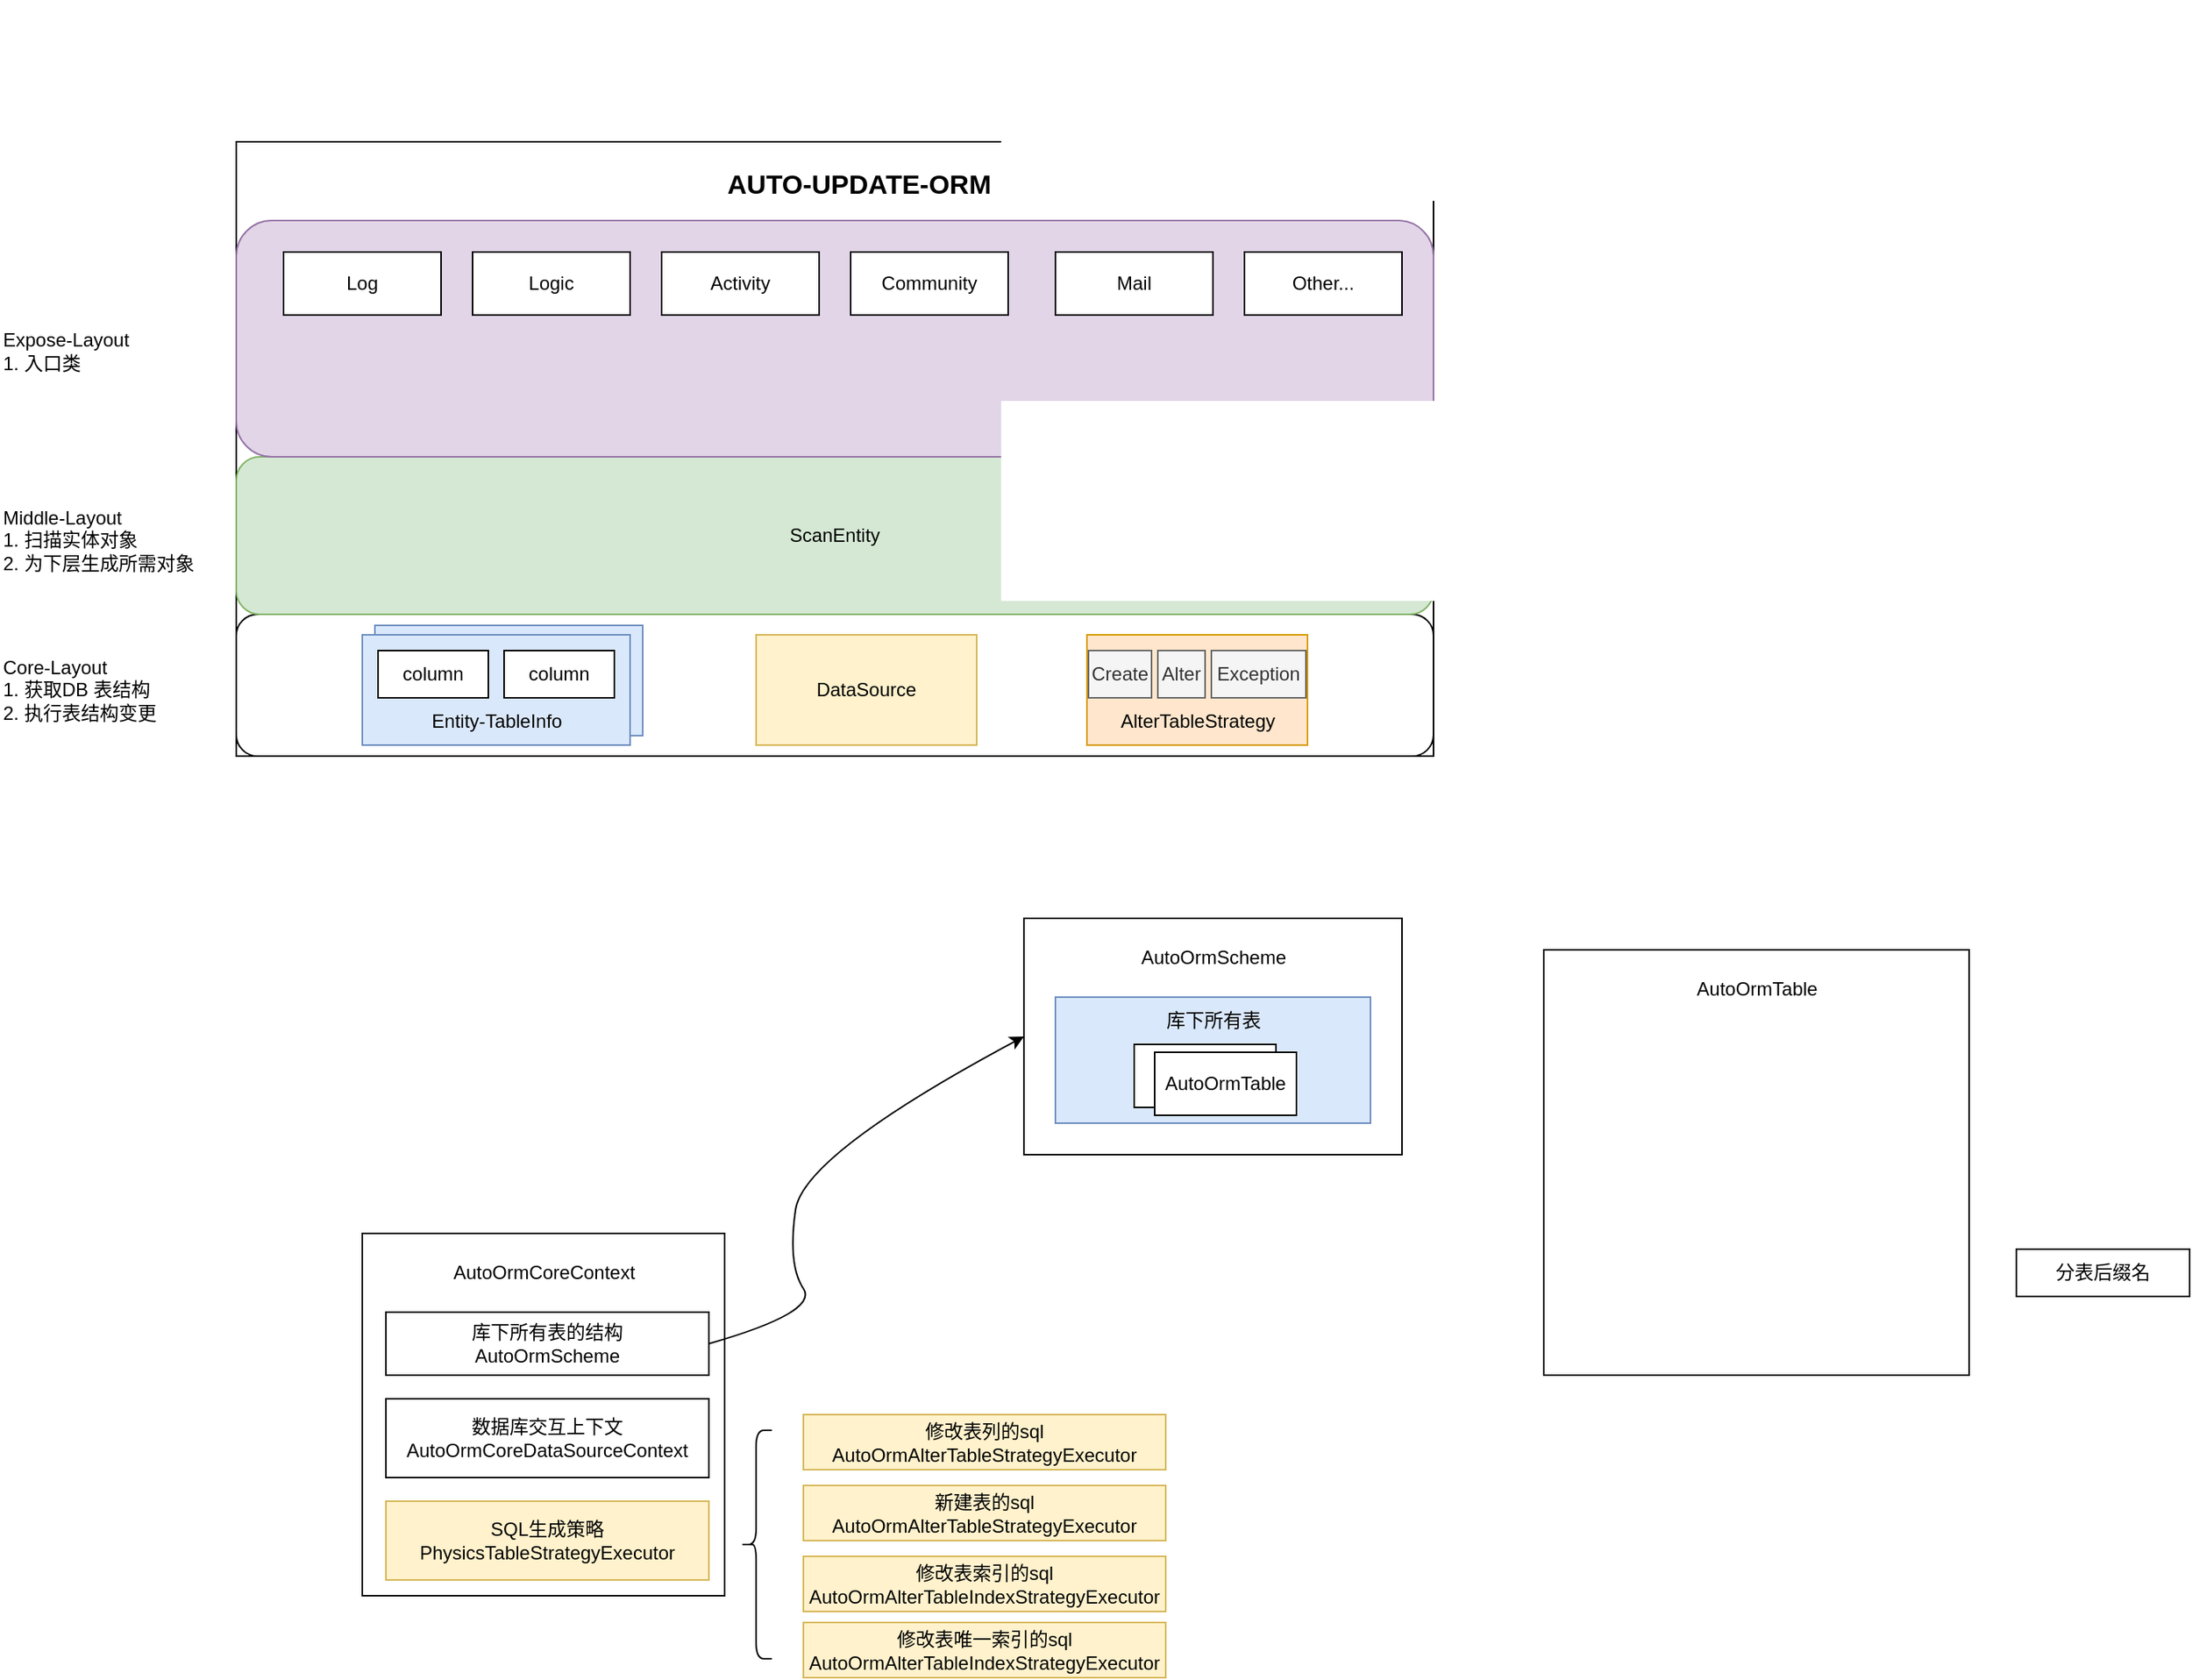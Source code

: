 <mxfile version="21.7.2" type="github">
  <diagram name="第 1 页" id="UAg1QHeCWXkbtHn-mjAL">
    <mxGraphModel dx="1259" dy="673" grid="1" gridSize="10" guides="1" tooltips="1" connect="1" arrows="1" fold="1" page="1" pageScale="1" pageWidth="4681" pageHeight="3300" math="0" shadow="0">
      <root>
        <mxCell id="0" />
        <mxCell id="1" parent="0" />
        <mxCell id="5yK1seOJFyMycGlqHDNQ-27" value="" style="group;" parent="1" vertex="1" connectable="0">
          <mxGeometry x="340" y="187" width="900" height="480" as="geometry" />
        </mxCell>
        <mxCell id="5yK1seOJFyMycGlqHDNQ-3" value="" style="rounded=0;whiteSpace=wrap;html=1;" parent="5yK1seOJFyMycGlqHDNQ-27" vertex="1">
          <mxGeometry y="90" width="760" height="390" as="geometry" />
        </mxCell>
        <mxCell id="5yK1seOJFyMycGlqHDNQ-4" value="" style="rounded=1;whiteSpace=wrap;html=1;" parent="5yK1seOJFyMycGlqHDNQ-27" vertex="1">
          <mxGeometry y="390" width="760" height="90" as="geometry" />
        </mxCell>
        <mxCell id="5yK1seOJFyMycGlqHDNQ-28" value="ScanEntity" style="rounded=1;whiteSpace=wrap;html=1;fillColor=#d5e8d4;strokeColor=#82b366;" parent="5yK1seOJFyMycGlqHDNQ-27" vertex="1">
          <mxGeometry y="290" width="760" height="100" as="geometry" />
        </mxCell>
        <mxCell id="5yK1seOJFyMycGlqHDNQ-33" value="" style="rounded=1;whiteSpace=wrap;html=1;fillColor=#e1d5e7;strokeColor=#9673a6;" parent="5yK1seOJFyMycGlqHDNQ-27" vertex="1">
          <mxGeometry y="140" width="760" height="150" as="geometry" />
        </mxCell>
        <mxCell id="5yK1seOJFyMycGlqHDNQ-34" value="Log" style="whiteSpace=wrap;html=1;" parent="5yK1seOJFyMycGlqHDNQ-27" vertex="1">
          <mxGeometry x="30" y="160" width="100" height="40" as="geometry" />
        </mxCell>
        <mxCell id="5yK1seOJFyMycGlqHDNQ-41" value="Logic" style="whiteSpace=wrap;html=1;" parent="5yK1seOJFyMycGlqHDNQ-27" vertex="1">
          <mxGeometry x="150" y="160" width="100" height="40" as="geometry" />
        </mxCell>
        <mxCell id="5yK1seOJFyMycGlqHDNQ-42" value="Activity" style="whiteSpace=wrap;html=1;" parent="5yK1seOJFyMycGlqHDNQ-27" vertex="1">
          <mxGeometry x="270" y="160" width="100" height="40" as="geometry" />
        </mxCell>
        <mxCell id="5yK1seOJFyMycGlqHDNQ-43" value="Community" style="whiteSpace=wrap;html=1;" parent="5yK1seOJFyMycGlqHDNQ-27" vertex="1">
          <mxGeometry x="390" y="160" width="100" height="40" as="geometry" />
        </mxCell>
        <mxCell id="5yK1seOJFyMycGlqHDNQ-44" value="Mail" style="whiteSpace=wrap;html=1;" parent="5yK1seOJFyMycGlqHDNQ-27" vertex="1">
          <mxGeometry x="520" y="160" width="100" height="40" as="geometry" />
        </mxCell>
        <mxCell id="5yK1seOJFyMycGlqHDNQ-45" value="Other..." style="whiteSpace=wrap;html=1;" parent="5yK1seOJFyMycGlqHDNQ-27" vertex="1">
          <mxGeometry x="640" y="160" width="100" height="40" as="geometry" />
        </mxCell>
        <mxCell id="5yK1seOJFyMycGlqHDNQ-47" value="AUTO-UPDATE-ORM" style="text;html=1;align=center;verticalAlign=middle;resizable=0;points=[];autosize=1;strokeColor=none;fillColor=none;fontSize=17;fontStyle=1" parent="5yK1seOJFyMycGlqHDNQ-27" vertex="1">
          <mxGeometry x="300" y="103" width="190" height="30" as="geometry" />
        </mxCell>
        <mxCell id="5yK1seOJFyMycGlqHDNQ-6" value="Core-Layout&lt;br&gt;1. 获取DB 表结构&lt;br&gt;2. 执行表结构变更" style="text;html=1;align=left;verticalAlign=middle;resizable=0;points=[];autosize=1;strokeColor=none;fillColor=none;" parent="1" vertex="1">
          <mxGeometry x="190" y="595" width="120" height="60" as="geometry" />
        </mxCell>
        <mxCell id="5yK1seOJFyMycGlqHDNQ-7" value="DataSource" style="rounded=0;whiteSpace=wrap;html=1;fillColor=#fff2cc;strokeColor=#d6b656;" parent="1" vertex="1">
          <mxGeometry x="670" y="590" width="140" height="70" as="geometry" />
        </mxCell>
        <mxCell id="5yK1seOJFyMycGlqHDNQ-25" value="" style="group" parent="1" vertex="1" connectable="0">
          <mxGeometry x="880" y="590" width="140" height="70" as="geometry" />
        </mxCell>
        <mxCell id="5yK1seOJFyMycGlqHDNQ-19" value="" style="rounded=0;whiteSpace=wrap;html=1;fillColor=#ffe6cc;strokeColor=#d79b00;" parent="5yK1seOJFyMycGlqHDNQ-25" vertex="1">
          <mxGeometry width="140" height="70" as="geometry" />
        </mxCell>
        <mxCell id="5yK1seOJFyMycGlqHDNQ-21" value="AlterTableStrategy" style="text;html=1;align=center;verticalAlign=middle;resizable=0;points=[];autosize=1;strokeColor=none;fillColor=none;" parent="5yK1seOJFyMycGlqHDNQ-25" vertex="1">
          <mxGeometry x="10" y="40" width="120" height="30" as="geometry" />
        </mxCell>
        <mxCell id="5yK1seOJFyMycGlqHDNQ-22" value="Create" style="rounded=0;whiteSpace=wrap;html=1;fillColor=#f5f5f5;fontColor=#333333;strokeColor=#666666;" parent="5yK1seOJFyMycGlqHDNQ-25" vertex="1">
          <mxGeometry x="1" y="10" width="40" height="30" as="geometry" />
        </mxCell>
        <mxCell id="5yK1seOJFyMycGlqHDNQ-23" value="Alter" style="rounded=0;whiteSpace=wrap;html=1;fillColor=#f5f5f5;fontColor=#333333;strokeColor=#666666;" parent="5yK1seOJFyMycGlqHDNQ-25" vertex="1">
          <mxGeometry x="45" y="10" width="30" height="30" as="geometry" />
        </mxCell>
        <mxCell id="5yK1seOJFyMycGlqHDNQ-24" value="Exception" style="rounded=0;whiteSpace=wrap;html=1;fillColor=#f5f5f5;fontColor=#333333;strokeColor=#666666;" parent="5yK1seOJFyMycGlqHDNQ-25" vertex="1">
          <mxGeometry x="79" y="10" width="60" height="30" as="geometry" />
        </mxCell>
        <mxCell id="5yK1seOJFyMycGlqHDNQ-26" value="" style="group" parent="1" vertex="1" connectable="0">
          <mxGeometry x="420" y="584" width="178" height="76" as="geometry" />
        </mxCell>
        <mxCell id="5yK1seOJFyMycGlqHDNQ-14" value="" style="rounded=0;whiteSpace=wrap;html=1;fillColor=#dae8fc;strokeColor=#6c8ebf;" parent="5yK1seOJFyMycGlqHDNQ-26" vertex="1">
          <mxGeometry x="8" width="170" height="70" as="geometry" />
        </mxCell>
        <mxCell id="5yK1seOJFyMycGlqHDNQ-5" value="" style="rounded=0;whiteSpace=wrap;html=1;fillColor=#dae8fc;strokeColor=#6c8ebf;" parent="5yK1seOJFyMycGlqHDNQ-26" vertex="1">
          <mxGeometry y="6" width="170" height="70" as="geometry" />
        </mxCell>
        <mxCell id="5yK1seOJFyMycGlqHDNQ-10" value="Entity-TableInfo" style="text;html=1;align=center;verticalAlign=middle;resizable=0;points=[];autosize=1;strokeColor=none;fillColor=none;" parent="5yK1seOJFyMycGlqHDNQ-26" vertex="1">
          <mxGeometry x="30" y="46" width="110" height="30" as="geometry" />
        </mxCell>
        <mxCell id="5yK1seOJFyMycGlqHDNQ-12" value="column" style="rounded=0;whiteSpace=wrap;html=1;" parent="5yK1seOJFyMycGlqHDNQ-26" vertex="1">
          <mxGeometry x="10" y="16" width="70" height="30" as="geometry" />
        </mxCell>
        <mxCell id="5yK1seOJFyMycGlqHDNQ-13" value="column" style="rounded=0;whiteSpace=wrap;html=1;" parent="5yK1seOJFyMycGlqHDNQ-26" vertex="1">
          <mxGeometry x="90" y="16" width="70" height="30" as="geometry" />
        </mxCell>
        <mxCell id="5yK1seOJFyMycGlqHDNQ-32" value="Middle-Layout&lt;br&gt;1. 扫描实体对象&lt;br&gt;2. 为下层生成所需对象" style="text;html=1;align=left;verticalAlign=middle;resizable=0;points=[];autosize=1;strokeColor=none;fillColor=none;" parent="1" vertex="1">
          <mxGeometry x="190" y="500" width="140" height="60" as="geometry" />
        </mxCell>
        <mxCell id="5yK1seOJFyMycGlqHDNQ-46" value="Expose-Layout&lt;br&gt;1. 入口类" style="text;html=1;align=left;verticalAlign=middle;resizable=0;points=[];autosize=1;strokeColor=none;fillColor=none;" parent="1" vertex="1">
          <mxGeometry x="190" y="390" width="100" height="40" as="geometry" />
        </mxCell>
        <mxCell id="KjNFaDXAHhMrWs6GbARq-1" value="" style="rounded=0;whiteSpace=wrap;html=1;" vertex="1" parent="1">
          <mxGeometry x="420" y="970" width="230" height="230" as="geometry" />
        </mxCell>
        <mxCell id="KjNFaDXAHhMrWs6GbARq-2" value="AutoOrmCoreContext" style="text;html=1;align=center;verticalAlign=middle;resizable=0;points=[];autosize=1;strokeColor=none;fillColor=none;" vertex="1" parent="1">
          <mxGeometry x="465" y="980" width="140" height="30" as="geometry" />
        </mxCell>
        <mxCell id="KjNFaDXAHhMrWs6GbARq-4" value="库下所有表的结构&lt;br&gt;AutoOrmScheme" style="rounded=0;whiteSpace=wrap;html=1;" vertex="1" parent="1">
          <mxGeometry x="435" y="1020" width="205" height="40" as="geometry" />
        </mxCell>
        <mxCell id="KjNFaDXAHhMrWs6GbARq-5" value="数据库交互上下文&lt;br&gt;AutoOrmCoreDataSourceContext" style="whiteSpace=wrap;html=1;" vertex="1" parent="1">
          <mxGeometry x="435" y="1075" width="205" height="50" as="geometry" />
        </mxCell>
        <mxCell id="KjNFaDXAHhMrWs6GbARq-6" value="SQL生成策略&lt;br&gt;PhysicsTableStrategyExecutor" style="whiteSpace=wrap;html=1;fillColor=#fff2cc;strokeColor=#d6b656;" vertex="1" parent="1">
          <mxGeometry x="435" y="1140" width="205" height="50" as="geometry" />
        </mxCell>
        <mxCell id="KjNFaDXAHhMrWs6GbARq-7" value="" style="shape=curlyBracket;whiteSpace=wrap;html=1;rounded=1;labelPosition=left;verticalLabelPosition=middle;align=right;verticalAlign=middle;" vertex="1" parent="1">
          <mxGeometry x="660" y="1095" width="20" height="145" as="geometry" />
        </mxCell>
        <mxCell id="KjNFaDXAHhMrWs6GbARq-8" value="修改表列的sql&lt;br&gt;AutoOrmAlterTableStrategyExecutor" style="whiteSpace=wrap;html=1;fillColor=#fff2cc;strokeColor=#d6b656;" vertex="1" parent="1">
          <mxGeometry x="700" y="1085" width="230" height="35" as="geometry" />
        </mxCell>
        <mxCell id="KjNFaDXAHhMrWs6GbARq-9" value="新建表的sql&lt;br&gt;AutoOrmAlterTableStrategyExecutor" style="whiteSpace=wrap;html=1;fillColor=#fff2cc;strokeColor=#d6b656;" vertex="1" parent="1">
          <mxGeometry x="700" y="1130" width="230" height="35" as="geometry" />
        </mxCell>
        <mxCell id="KjNFaDXAHhMrWs6GbARq-10" value="修改表索引的sql&lt;br&gt;AutoOrmAlterTableIndexStrategyExecutor" style="whiteSpace=wrap;html=1;fillColor=#fff2cc;strokeColor=#d6b656;" vertex="1" parent="1">
          <mxGeometry x="700" y="1175" width="230" height="35" as="geometry" />
        </mxCell>
        <mxCell id="KjNFaDXAHhMrWs6GbARq-11" value="修改表唯一索引的sql&lt;br&gt;AutoOrmAlterTableIndexStrategyExecutor" style="whiteSpace=wrap;html=1;fillColor=#fff2cc;strokeColor=#d6b656;" vertex="1" parent="1">
          <mxGeometry x="700" y="1217" width="230" height="35" as="geometry" />
        </mxCell>
        <mxCell id="KjNFaDXAHhMrWs6GbARq-12" value="" style="whiteSpace=wrap;html=1;" vertex="1" parent="1">
          <mxGeometry x="840" y="770" width="240" height="150" as="geometry" />
        </mxCell>
        <mxCell id="KjNFaDXAHhMrWs6GbARq-13" value="AutoOrmScheme" style="text;html=1;align=center;verticalAlign=middle;resizable=0;points=[];autosize=1;strokeColor=none;fillColor=none;" vertex="1" parent="1">
          <mxGeometry x="900" y="780" width="120" height="30" as="geometry" />
        </mxCell>
        <mxCell id="KjNFaDXAHhMrWs6GbARq-16" value="" style="group;fillColor=#dae8fc;strokeColor=#6c8ebf;" vertex="1" connectable="0" parent="1">
          <mxGeometry x="860" y="820" width="200" height="80" as="geometry" />
        </mxCell>
        <mxCell id="KjNFaDXAHhMrWs6GbARq-14" value="" style="whiteSpace=wrap;html=1;fillColor=#dae8fc;strokeColor=#6c8ebf;" vertex="1" parent="KjNFaDXAHhMrWs6GbARq-16">
          <mxGeometry width="200" height="80" as="geometry" />
        </mxCell>
        <mxCell id="KjNFaDXAHhMrWs6GbARq-15" value="库下所有表" style="text;html=1;align=center;verticalAlign=middle;resizable=0;points=[];autosize=1;strokeColor=none;fillColor=none;" vertex="1" parent="KjNFaDXAHhMrWs6GbARq-16">
          <mxGeometry x="60" width="80" height="30" as="geometry" />
        </mxCell>
        <mxCell id="KjNFaDXAHhMrWs6GbARq-19" value="" style="whiteSpace=wrap;html=1;" vertex="1" parent="KjNFaDXAHhMrWs6GbARq-16">
          <mxGeometry x="50" y="30" width="90" height="40" as="geometry" />
        </mxCell>
        <mxCell id="KjNFaDXAHhMrWs6GbARq-24" value="AutoOrmTable" style="whiteSpace=wrap;html=1;" vertex="1" parent="KjNFaDXAHhMrWs6GbARq-16">
          <mxGeometry x="63" y="35" width="90" height="40" as="geometry" />
        </mxCell>
        <mxCell id="KjNFaDXAHhMrWs6GbARq-25" value="" style="curved=1;endArrow=classic;html=1;rounded=0;exitX=1;exitY=0.5;exitDx=0;exitDy=0;entryX=0;entryY=0.5;entryDx=0;entryDy=0;" edge="1" parent="1" source="KjNFaDXAHhMrWs6GbARq-4" target="KjNFaDXAHhMrWs6GbARq-12">
          <mxGeometry width="50" height="50" relative="1" as="geometry">
            <mxPoint x="680" y="1040" as="sourcePoint" />
            <mxPoint x="730" y="990" as="targetPoint" />
            <Array as="points">
              <mxPoint x="710" y="1020" />
              <mxPoint x="690" y="990" />
              <mxPoint x="700" y="920" />
            </Array>
          </mxGeometry>
        </mxCell>
        <mxCell id="KjNFaDXAHhMrWs6GbARq-26" value="" style="whiteSpace=wrap;html=1;aspect=fixed;" vertex="1" parent="1">
          <mxGeometry x="1170" y="790" width="270" height="270" as="geometry" />
        </mxCell>
        <mxCell id="KjNFaDXAHhMrWs6GbARq-27" value="分表后缀名" style="whiteSpace=wrap;html=1;" vertex="1" parent="1">
          <mxGeometry x="1470" y="980" width="110" height="30" as="geometry" />
        </mxCell>
        <mxCell id="KjNFaDXAHhMrWs6GbARq-29" value="AutoOrmTable" style="text;html=1;align=center;verticalAlign=middle;resizable=0;points=[];autosize=1;strokeColor=none;fillColor=none;" vertex="1" parent="1">
          <mxGeometry x="1255" y="800" width="100" height="30" as="geometry" />
        </mxCell>
      </root>
    </mxGraphModel>
  </diagram>
</mxfile>
